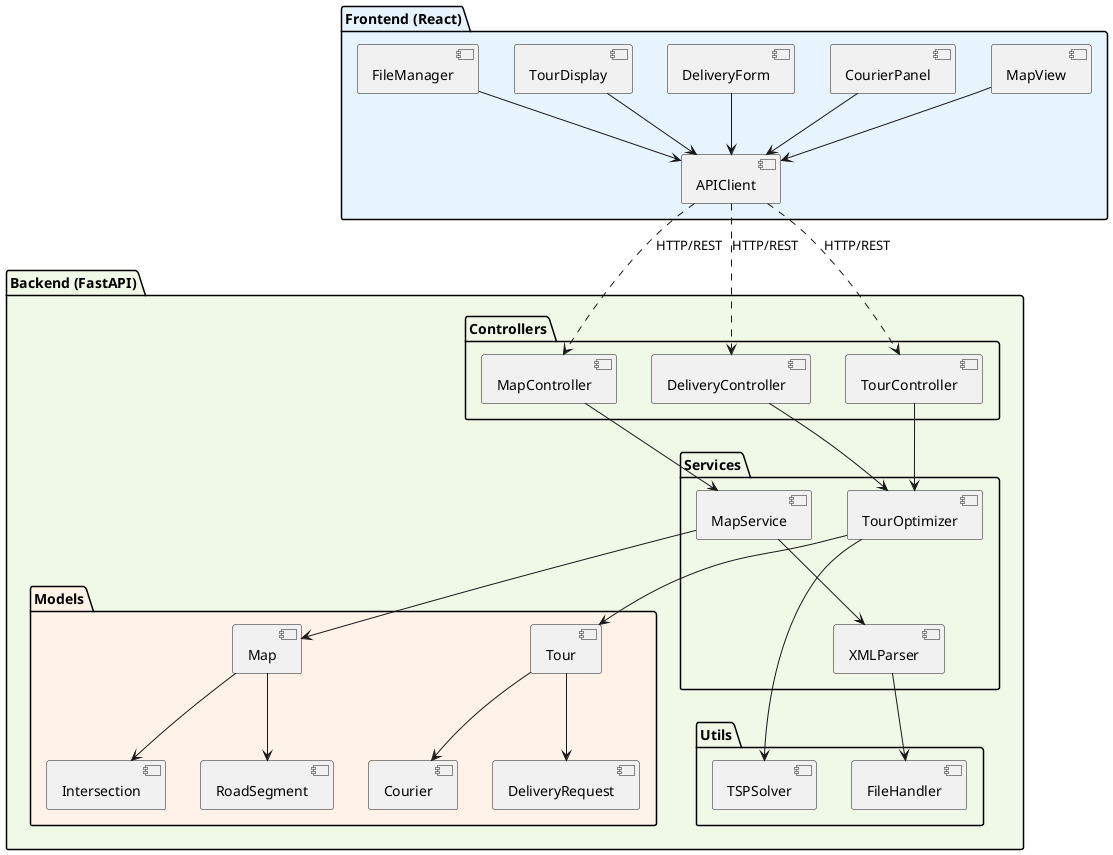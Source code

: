 @startuml Package Diagram - Bicycle Delivery Optimization (Student Project)

!define FRONTEND_COLOR #E8F4FD
!define BACKEND_COLOR #F0F8E8
!define MODEL_COLOR #FFF2E8

' Frontend React Application
package "Frontend (React)" FRONTEND_COLOR {
    component [MapView]
    component [CourierPanel]
    component [DeliveryForm]
    component [TourDisplay]
    component [FileManager]
    component [APIClient]
}

' Backend FastAPI Application
package "Backend (FastAPI)" BACKEND_COLOR {
    
    ' Controllers (MVC - Controller)
    package "Controllers" {
        component [MapController]
        component [DeliveryController]
        component [TourController]
    }
    
    ' Services (MVC - Business Logic)
    package "Services" {
        component [MapService]
        component [TourOptimizer]
        component [XMLParser]
    }
    
    ' Models (MVC - Model)
    package "Models" MODEL_COLOR {
        component [Map]
        component [Intersection]
        component [RoadSegment]
        component [Courier]
        component [DeliveryRequest]
        component [Tour]
    }
    
    ' Utilities
    package "Utils" {
        component [TSPSolver]
        component [FileHandler]
    }
}


' Frontend to Backend Communication
[APIClient] ..> [MapController] : HTTP/REST
[APIClient] ..> [DeliveryController] : HTTP/REST
[APIClient] ..> [TourController] : HTTP/REST

' Frontend Dependencies
[MapView] --> [APIClient]
[CourierPanel] --> [APIClient]
[DeliveryForm] --> [APIClient]
[TourDisplay] --> [APIClient]
[FileManager] --> [APIClient]

' Backend Dependencies
[MapController] --> [MapService]
[DeliveryController] --> [TourOptimizer]
[TourController] --> [TourOptimizer]

[MapService] --> [XMLParser]
[MapService] --> [Map]
[TourOptimizer] --> [TSPSolver]
[TourOptimizer] --> [Tour]
[XMLParser] --> [FileHandler]

' Model relationships
[Map] --> [Intersection]
[Map] --> [RoadSegment]
[Tour] --> [Courier]
[Tour] --> [DeliveryRequest]

@enduml
